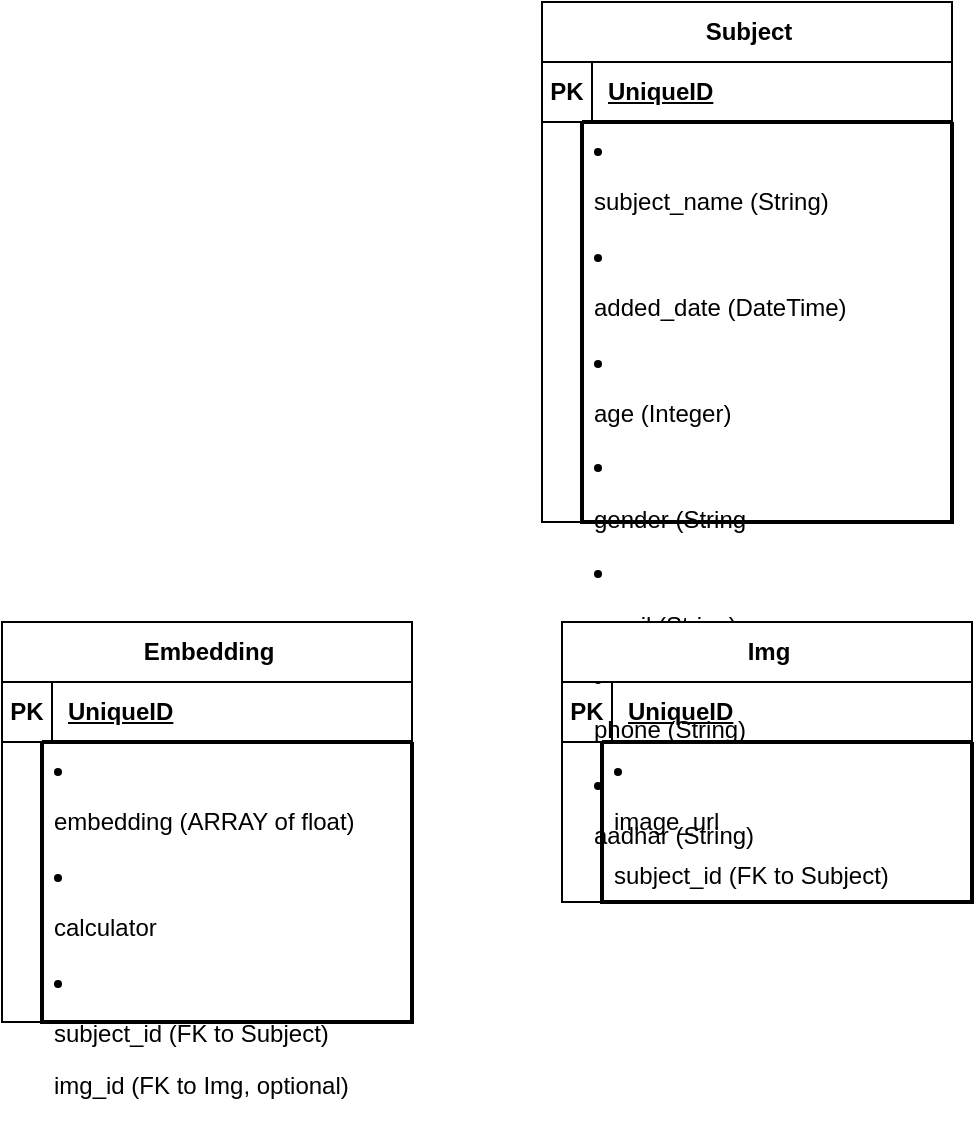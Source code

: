 <mxfile version="26.2.12">
  <diagram name="Page-1" id="ZTEXBnKj3y14PqNRSBoR">
    <mxGraphModel dx="1428" dy="795" grid="1" gridSize="10" guides="1" tooltips="1" connect="1" arrows="1" fold="1" page="1" pageScale="1" pageWidth="850" pageHeight="1100" background="#ffffff" math="0" shadow="0">
      <root>
        <mxCell id="0" />
        <mxCell id="1" parent="0" />
        <mxCell id="CBf4to5vEtGhhV9tSGz0-44" value="Subject" style="shape=table;startSize=30;container=1;collapsible=1;childLayout=tableLayout;fixedRows=1;rowLines=0;fontStyle=1;align=center;resizeLast=1;html=1;" vertex="1" parent="1">
          <mxGeometry x="310" y="260" width="205" height="260" as="geometry" />
        </mxCell>
        <mxCell id="CBf4to5vEtGhhV9tSGz0-45" value="" style="shape=tableRow;horizontal=0;startSize=0;swimlaneHead=0;swimlaneBody=0;fillColor=none;collapsible=0;dropTarget=0;points=[[0,0.5],[1,0.5]];portConstraint=eastwest;top=0;left=0;right=0;bottom=1;" vertex="1" parent="CBf4to5vEtGhhV9tSGz0-44">
          <mxGeometry y="30" width="205" height="30" as="geometry" />
        </mxCell>
        <mxCell id="CBf4to5vEtGhhV9tSGz0-46" value="PK" style="shape=partialRectangle;connectable=0;fillColor=none;top=0;left=0;bottom=0;right=0;fontStyle=1;overflow=hidden;whiteSpace=wrap;html=1;" vertex="1" parent="CBf4to5vEtGhhV9tSGz0-45">
          <mxGeometry width="25" height="30" as="geometry">
            <mxRectangle width="25" height="30" as="alternateBounds" />
          </mxGeometry>
        </mxCell>
        <mxCell id="CBf4to5vEtGhhV9tSGz0-47" value="UniqueID" style="shape=partialRectangle;connectable=0;fillColor=none;top=0;left=0;bottom=0;right=0;align=left;spacingLeft=6;fontStyle=5;overflow=hidden;whiteSpace=wrap;html=1;" vertex="1" parent="CBf4to5vEtGhhV9tSGz0-45">
          <mxGeometry x="25" width="180" height="30" as="geometry">
            <mxRectangle width="180" height="30" as="alternateBounds" />
          </mxGeometry>
        </mxCell>
        <mxCell id="CBf4to5vEtGhhV9tSGz0-59" value="" style="swimlane;childLayout=stackLayout;horizontal=1;startSize=0;horizontalStack=0;rounded=1;fontSize=14;fontStyle=0;strokeWidth=2;resizeParent=0;resizeLast=1;shadow=0;dashed=0;align=center;arcSize=4;whiteSpace=wrap;html=1;" vertex="1" parent="1">
          <mxGeometry x="330" y="320" width="185" height="200" as="geometry" />
        </mxCell>
        <mxCell id="CBf4to5vEtGhhV9tSGz0-60" value="&lt;li class=&quot;&quot; data-end=&quot;955&quot; data-start=&quot;930&quot;&gt;&lt;p class=&quot;&quot; data-end=&quot;955&quot; data-start=&quot;932&quot;&gt;subject_name (String)&lt;/p&gt;&lt;/li&gt;&lt;li class=&quot;&quot; data-end=&quot;983&quot; data-start=&quot;958&quot;&gt;&lt;p class=&quot;&quot; data-end=&quot;983&quot; data-start=&quot;960&quot;&gt;added_date (DateTime)&lt;/p&gt;&lt;/li&gt;&lt;li class=&quot;&quot; data-end=&quot;1003&quot; data-start=&quot;986&quot;&gt;&lt;p class=&quot;&quot; data-end=&quot;1003&quot; data-start=&quot;988&quot;&gt;age (Integer)&lt;/p&gt;&lt;/li&gt;&lt;li class=&quot;&quot; data-end=&quot;1025&quot; data-start=&quot;1006&quot;&gt;&lt;p class=&quot;&quot; data-end=&quot;1025&quot; data-start=&quot;1008&quot;&gt;gender (String&lt;/p&gt;&lt;/li&gt;&lt;li class=&quot;&quot; data-end=&quot;1046&quot; data-start=&quot;1028&quot;&gt;&lt;p class=&quot;&quot; data-end=&quot;1046&quot; data-start=&quot;1030&quot;&gt;email (String)&lt;/p&gt;&lt;/li&gt;&lt;li class=&quot;&quot; data-end=&quot;1067&quot; data-start=&quot;1049&quot;&gt;&lt;p class=&quot;&quot; data-end=&quot;1067&quot; data-start=&quot;1051&quot;&gt;phone (String)&lt;/p&gt;&lt;/li&gt;&lt;li class=&quot;&quot; data-end=&quot;1089&quot; data-start=&quot;1070&quot;&gt;&lt;p class=&quot;&quot; data-end=&quot;1089&quot; data-start=&quot;1072&quot;&gt;aadhar (String)&lt;/p&gt;&lt;/li&gt;" style="align=left;strokeColor=none;fillColor=none;spacingLeft=4;spacingRight=4;fontSize=12;verticalAlign=top;resizable=0;rotatable=0;part=1;html=1;whiteSpace=wrap;" vertex="1" parent="CBf4to5vEtGhhV9tSGz0-59">
          <mxGeometry width="185" height="200" as="geometry" />
        </mxCell>
        <mxCell id="CBf4to5vEtGhhV9tSGz0-66" value="Img" style="shape=table;startSize=30;container=1;collapsible=1;childLayout=tableLayout;fixedRows=1;rowLines=0;fontStyle=1;align=center;resizeLast=1;html=1;" vertex="1" parent="1">
          <mxGeometry x="320" y="570" width="205" height="140" as="geometry" />
        </mxCell>
        <mxCell id="CBf4to5vEtGhhV9tSGz0-67" value="" style="shape=tableRow;horizontal=0;startSize=0;swimlaneHead=0;swimlaneBody=0;fillColor=none;collapsible=0;dropTarget=0;points=[[0,0.5],[1,0.5]];portConstraint=eastwest;top=0;left=0;right=0;bottom=1;" vertex="1" parent="CBf4to5vEtGhhV9tSGz0-66">
          <mxGeometry y="30" width="205" height="30" as="geometry" />
        </mxCell>
        <mxCell id="CBf4to5vEtGhhV9tSGz0-68" value="PK" style="shape=partialRectangle;connectable=0;fillColor=none;top=0;left=0;bottom=0;right=0;fontStyle=1;overflow=hidden;whiteSpace=wrap;html=1;" vertex="1" parent="CBf4to5vEtGhhV9tSGz0-67">
          <mxGeometry width="25" height="30" as="geometry">
            <mxRectangle width="25" height="30" as="alternateBounds" />
          </mxGeometry>
        </mxCell>
        <mxCell id="CBf4to5vEtGhhV9tSGz0-69" value="UniqueID" style="shape=partialRectangle;connectable=0;fillColor=none;top=0;left=0;bottom=0;right=0;align=left;spacingLeft=6;fontStyle=5;overflow=hidden;whiteSpace=wrap;html=1;" vertex="1" parent="CBf4to5vEtGhhV9tSGz0-67">
          <mxGeometry x="25" width="180" height="30" as="geometry">
            <mxRectangle width="180" height="30" as="alternateBounds" />
          </mxGeometry>
        </mxCell>
        <mxCell id="CBf4to5vEtGhhV9tSGz0-70" value="" style="swimlane;childLayout=stackLayout;horizontal=1;startSize=0;horizontalStack=0;rounded=1;fontSize=14;fontStyle=0;strokeWidth=2;resizeParent=0;resizeLast=1;shadow=0;dashed=0;align=center;arcSize=4;whiteSpace=wrap;html=1;" vertex="1" parent="1">
          <mxGeometry x="340" y="630" width="185" height="80" as="geometry" />
        </mxCell>
        <mxCell id="CBf4to5vEtGhhV9tSGz0-71" value="&lt;li class=&quot;&quot; data-end=&quot;1404&quot; data-start=&quot;1391&quot;&gt;&lt;p class=&quot;&quot; data-end=&quot;1404&quot; data-start=&quot;1393&quot;&gt;image_url&lt;/p&gt;&lt;p class=&quot;&quot; data-end=&quot;1437&quot; data-start=&quot;1409&quot;&gt;subject_id (FK to Subject)&lt;/p&gt;&lt;/li&gt;" style="align=left;strokeColor=none;fillColor=none;spacingLeft=4;spacingRight=4;fontSize=12;verticalAlign=top;resizable=0;rotatable=0;part=1;html=1;whiteSpace=wrap;" vertex="1" parent="CBf4to5vEtGhhV9tSGz0-70">
          <mxGeometry width="185" height="80" as="geometry" />
        </mxCell>
        <mxCell id="CBf4to5vEtGhhV9tSGz0-80" value="Embedding" style="shape=table;startSize=30;container=1;collapsible=1;childLayout=tableLayout;fixedRows=1;rowLines=0;fontStyle=1;align=center;resizeLast=1;html=1;" vertex="1" parent="1">
          <mxGeometry x="40" y="570" width="205" height="200" as="geometry" />
        </mxCell>
        <mxCell id="CBf4to5vEtGhhV9tSGz0-81" value="" style="shape=tableRow;horizontal=0;startSize=0;swimlaneHead=0;swimlaneBody=0;fillColor=none;collapsible=0;dropTarget=0;points=[[0,0.5],[1,0.5]];portConstraint=eastwest;top=0;left=0;right=0;bottom=1;" vertex="1" parent="CBf4to5vEtGhhV9tSGz0-80">
          <mxGeometry y="30" width="205" height="30" as="geometry" />
        </mxCell>
        <mxCell id="CBf4to5vEtGhhV9tSGz0-82" value="PK" style="shape=partialRectangle;connectable=0;fillColor=none;top=0;left=0;bottom=0;right=0;fontStyle=1;overflow=hidden;whiteSpace=wrap;html=1;" vertex="1" parent="CBf4to5vEtGhhV9tSGz0-81">
          <mxGeometry width="25" height="30" as="geometry">
            <mxRectangle width="25" height="30" as="alternateBounds" />
          </mxGeometry>
        </mxCell>
        <mxCell id="CBf4to5vEtGhhV9tSGz0-83" value="UniqueID" style="shape=partialRectangle;connectable=0;fillColor=none;top=0;left=0;bottom=0;right=0;align=left;spacingLeft=6;fontStyle=5;overflow=hidden;whiteSpace=wrap;html=1;" vertex="1" parent="CBf4to5vEtGhhV9tSGz0-81">
          <mxGeometry x="25" width="180" height="30" as="geometry">
            <mxRectangle width="180" height="30" as="alternateBounds" />
          </mxGeometry>
        </mxCell>
        <mxCell id="CBf4to5vEtGhhV9tSGz0-84" value="" style="swimlane;childLayout=stackLayout;horizontal=1;startSize=0;horizontalStack=0;rounded=1;fontSize=14;fontStyle=0;strokeWidth=2;resizeParent=0;resizeLast=1;shadow=0;dashed=0;align=center;arcSize=4;whiteSpace=wrap;html=1;" vertex="1" parent="1">
          <mxGeometry x="60" y="630" width="185" height="140" as="geometry" />
        </mxCell>
        <mxCell id="CBf4to5vEtGhhV9tSGz0-85" value="&lt;li class=&quot;&quot; data-end=&quot;1514&quot; data-start=&quot;1484&quot;&gt;&lt;p class=&quot;&quot; data-end=&quot;1514&quot; data-start=&quot;1486&quot;&gt;embedding (ARRAY of float)&lt;/p&gt;&lt;/li&gt;&lt;li class=&quot;&quot; data-end=&quot;1531&quot; data-start=&quot;1517&quot;&gt;&lt;p class=&quot;&quot; data-end=&quot;1531&quot; data-start=&quot;1519&quot;&gt;calculator&lt;/p&gt;&lt;/li&gt;&lt;li class=&quot;&quot; data-end=&quot;1564&quot; data-start=&quot;1534&quot;&gt;&lt;p class=&quot;&quot; data-end=&quot;1564&quot; data-start=&quot;1536&quot;&gt;subject_id (FK to Subject)&lt;/p&gt;&lt;p class=&quot;&quot; data-end=&quot;1599&quot; data-start=&quot;1569&quot;&gt;img_id (FK to Img, optional)&lt;/p&gt;&lt;/li&gt;" style="align=left;strokeColor=none;fillColor=none;spacingLeft=4;spacingRight=4;fontSize=12;verticalAlign=top;resizable=0;rotatable=0;part=1;html=1;whiteSpace=wrap;" vertex="1" parent="CBf4to5vEtGhhV9tSGz0-84">
          <mxGeometry width="185" height="140" as="geometry" />
        </mxCell>
      </root>
    </mxGraphModel>
  </diagram>
</mxfile>
